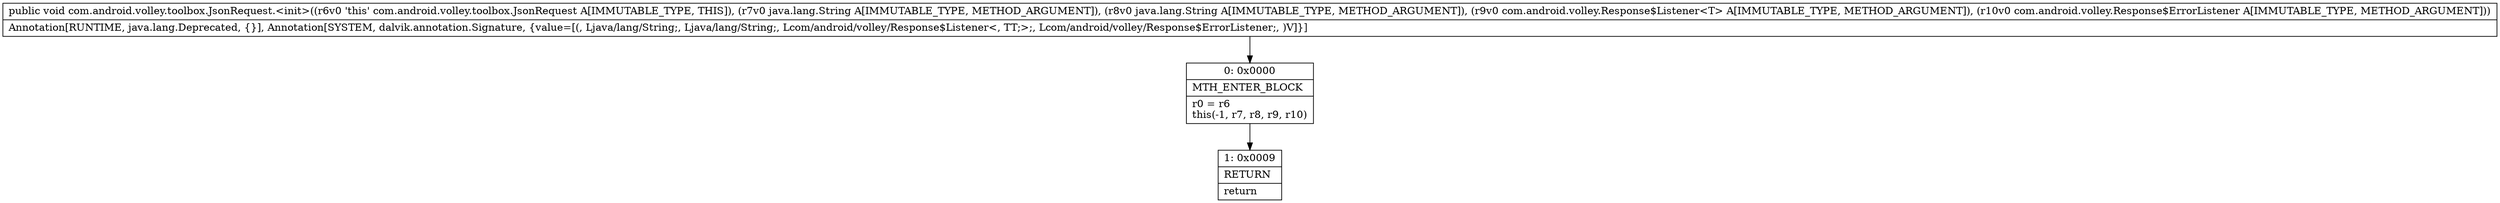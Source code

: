 digraph "CFG forcom.android.volley.toolbox.JsonRequest.\<init\>(Ljava\/lang\/String;Ljava\/lang\/String;Lcom\/android\/volley\/Response$Listener;Lcom\/android\/volley\/Response$ErrorListener;)V" {
Node_0 [shape=record,label="{0\:\ 0x0000|MTH_ENTER_BLOCK\l|r0 = r6\lthis(\-1, r7, r8, r9, r10)\l}"];
Node_1 [shape=record,label="{1\:\ 0x0009|RETURN\l|return\l}"];
MethodNode[shape=record,label="{public void com.android.volley.toolbox.JsonRequest.\<init\>((r6v0 'this' com.android.volley.toolbox.JsonRequest A[IMMUTABLE_TYPE, THIS]), (r7v0 java.lang.String A[IMMUTABLE_TYPE, METHOD_ARGUMENT]), (r8v0 java.lang.String A[IMMUTABLE_TYPE, METHOD_ARGUMENT]), (r9v0 com.android.volley.Response$Listener\<T\> A[IMMUTABLE_TYPE, METHOD_ARGUMENT]), (r10v0 com.android.volley.Response$ErrorListener A[IMMUTABLE_TYPE, METHOD_ARGUMENT]))  | Annotation[RUNTIME, java.lang.Deprecated, \{\}], Annotation[SYSTEM, dalvik.annotation.Signature, \{value=[(, Ljava\/lang\/String;, Ljava\/lang\/String;, Lcom\/android\/volley\/Response$Listener\<, TT;\>;, Lcom\/android\/volley\/Response$ErrorListener;, )V]\}]\l}"];
MethodNode -> Node_0;
Node_0 -> Node_1;
}

